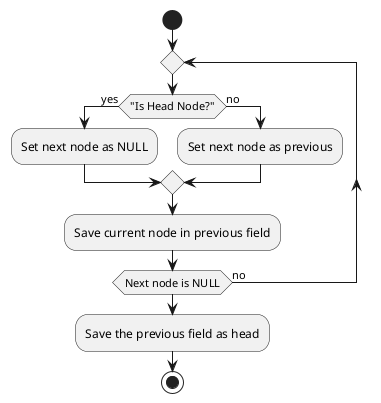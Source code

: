 @startuml

start

    repeat

        if ("Is Head Node?") then (yes)
            :Set next node as NULL;
        else (no)
            :Set next node as previous;
        endif
        :Save current node in previous field;

    repeat while (Next node is NULL) is (no)

     :Save the previous field as head;

stop

@enduml